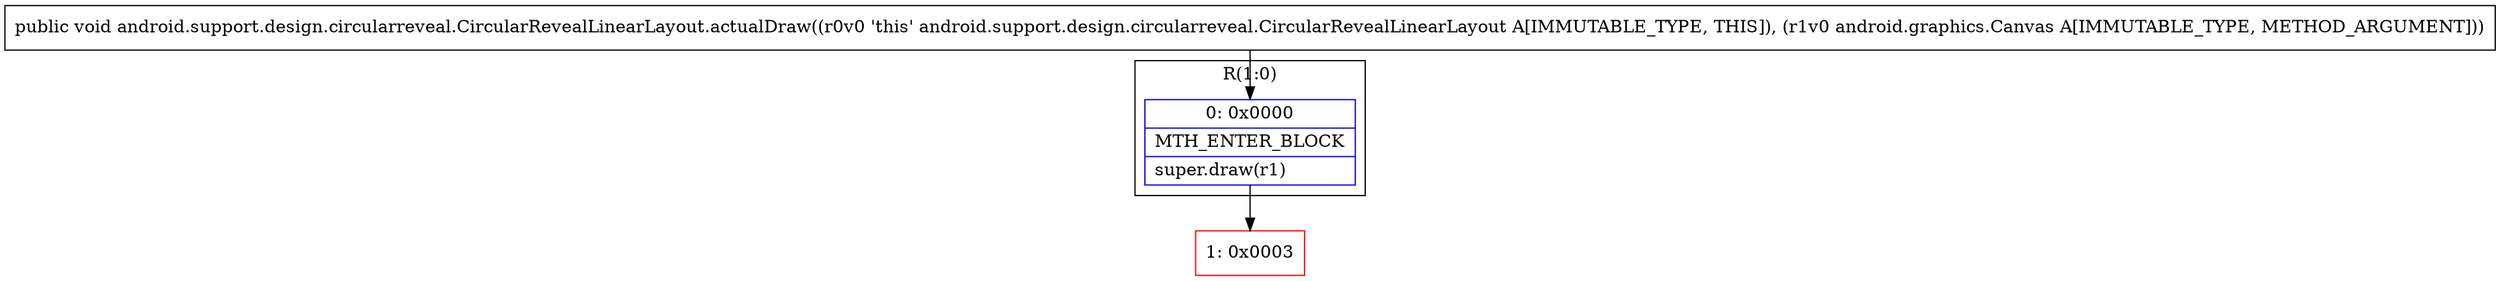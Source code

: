 digraph "CFG forandroid.support.design.circularreveal.CircularRevealLinearLayout.actualDraw(Landroid\/graphics\/Canvas;)V" {
subgraph cluster_Region_1959803286 {
label = "R(1:0)";
node [shape=record,color=blue];
Node_0 [shape=record,label="{0\:\ 0x0000|MTH_ENTER_BLOCK\l|super.draw(r1)\l}"];
}
Node_1 [shape=record,color=red,label="{1\:\ 0x0003}"];
MethodNode[shape=record,label="{public void android.support.design.circularreveal.CircularRevealLinearLayout.actualDraw((r0v0 'this' android.support.design.circularreveal.CircularRevealLinearLayout A[IMMUTABLE_TYPE, THIS]), (r1v0 android.graphics.Canvas A[IMMUTABLE_TYPE, METHOD_ARGUMENT])) }"];
MethodNode -> Node_0;
Node_0 -> Node_1;
}

